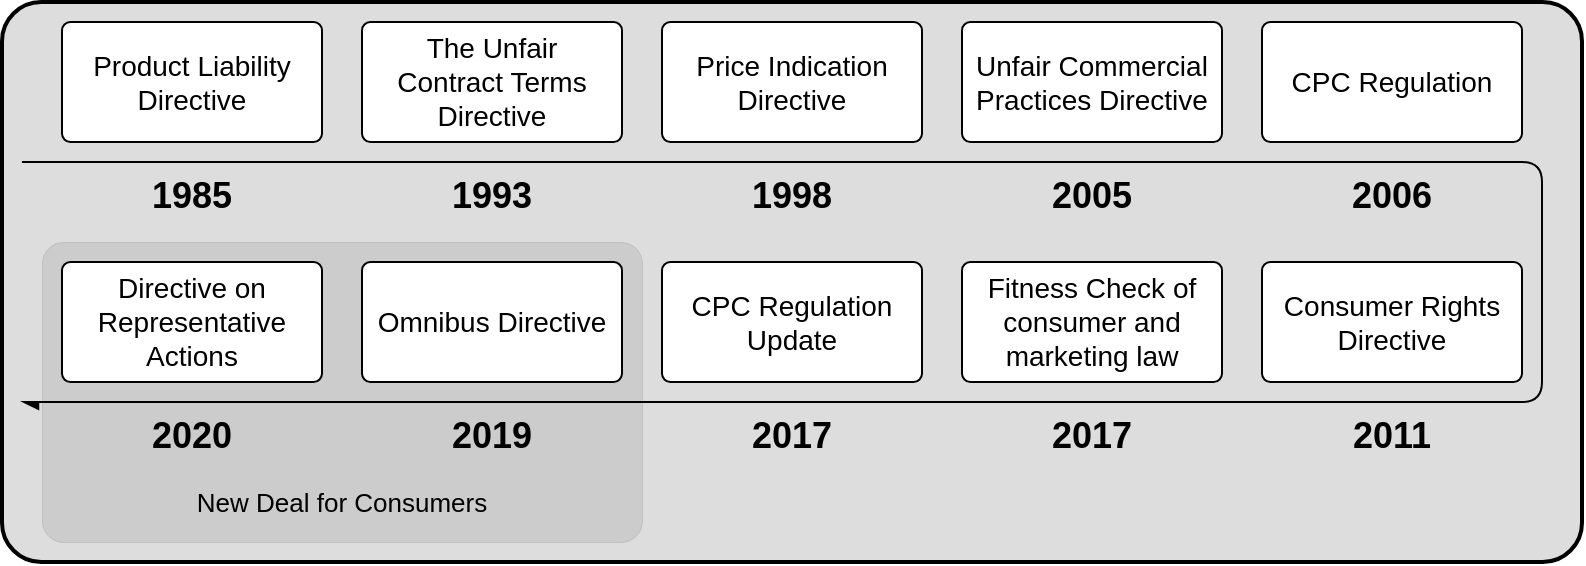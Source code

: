 <mxfile version="24.0.7" type="device">
  <diagram id="6a731a19-8d31-9384-78a2-239565b7b9f0" name="Page-1">
    <mxGraphModel dx="265" dy="759" grid="1" gridSize="10" guides="1" tooltips="1" connect="1" arrows="1" fold="1" page="1" pageScale="1" pageWidth="1169" pageHeight="827" background="none" math="0" shadow="0">
      <root>
        <mxCell id="0" />
        <mxCell id="1" parent="0" />
        <mxCell id="FjUAR1BoDAeiUwxK6PEe-1" value="" style="edgeStyle=none;rounded=1;jumpStyle=none;html=1;shadow=0;labelBackgroundColor=none;startArrow=none;startFill=0;jettySize=auto;orthogonalLoop=1;strokeWidth=3;fontFamily=Helvetica;fontSize=14;fontColor=#FFFFFF;spacing=5;fontStyle=1;exitX=0.5;exitY=1;exitDx=0;exitDy=0;entryX=0.5;entryY=0;entryDx=0;entryDy=0;endArrow=none;endFill=0;" parent="1" edge="1">
          <mxGeometry relative="1" as="geometry">
            <mxPoint x="1305" y="558" as="targetPoint" />
          </mxGeometry>
        </mxCell>
        <mxCell id="FjUAR1BoDAeiUwxK6PEe-2" value="" style="rounded=1;whiteSpace=wrap;html=1;shadow=0;labelBackgroundColor=none;strokeWidth=2;fontFamily=Helvetica;fontSize=14;align=center;spacing=5;fontStyle=0;arcSize=7;perimeterSpacing=2;fillColor=#DDDDDD;strokeColor=#000000;" parent="1" vertex="1">
          <mxGeometry x="1250" y="210" width="790" height="280" as="geometry" />
        </mxCell>
        <mxCell id="FjUAR1BoDAeiUwxK6PEe-3" value="" style="rounded=1;whiteSpace=wrap;html=1;shadow=0;labelBackgroundColor=none;strokeWidth=0;fontFamily=Helvetica;fontSize=14;align=center;spacing=5;fontStyle=0;arcSize=7;perimeterSpacing=2;fillColor=#CCCCCC;strokeColor=#000000;" parent="1" vertex="1">
          <mxGeometry x="1270" y="330" width="300" height="150" as="geometry" />
        </mxCell>
        <mxCell id="FjUAR1BoDAeiUwxK6PEe-4" value="The Unfair Contract Terms Directive" style="rounded=1;whiteSpace=wrap;html=1;shadow=0;labelBackgroundColor=none;strokeWidth=1;fontFamily=Helvetica;fontSize=14;align=center;spacing=5;fontStyle=0;arcSize=7;perimeterSpacing=2;" parent="1" vertex="1">
          <mxGeometry x="1430" y="220" width="130" height="60" as="geometry" />
        </mxCell>
        <mxCell id="FjUAR1BoDAeiUwxK6PEe-5" value="Unfair Commercial Practices Directive" style="rounded=1;whiteSpace=wrap;html=1;shadow=0;labelBackgroundColor=none;strokeWidth=1;fontFamily=Helvetica;fontSize=14;align=center;spacing=5;fontStyle=0;arcSize=7;perimeterSpacing=2;" parent="1" vertex="1">
          <mxGeometry x="1730" y="220" width="130" height="60" as="geometry" />
        </mxCell>
        <mxCell id="FjUAR1BoDAeiUwxK6PEe-6" value="1985" style="text;html=1;whiteSpace=wrap;overflow=hidden;rounded=0;fontStyle=1;fontSize=18;align=center;strokeWidth=0;" parent="1" vertex="1">
          <mxGeometry x="1270" y="290" width="150" height="40" as="geometry" />
        </mxCell>
        <mxCell id="FjUAR1BoDAeiUwxK6PEe-7" value="1993" style="text;html=1;whiteSpace=wrap;overflow=hidden;rounded=0;fontStyle=1;fontSize=18;align=center;strokeWidth=0;" parent="1" vertex="1">
          <mxGeometry x="1420" y="290" width="150" height="40" as="geometry" />
        </mxCell>
        <mxCell id="FjUAR1BoDAeiUwxK6PEe-8" value="1998" style="text;html=1;whiteSpace=wrap;overflow=hidden;rounded=0;fontStyle=1;fontSize=18;align=center;strokeWidth=0;" parent="1" vertex="1">
          <mxGeometry x="1570" y="290" width="150" height="40" as="geometry" />
        </mxCell>
        <mxCell id="FjUAR1BoDAeiUwxK6PEe-9" value="2011" style="text;html=1;whiteSpace=wrap;overflow=hidden;rounded=0;fontStyle=1;fontSize=18;align=center;strokeWidth=0;" parent="1" vertex="1">
          <mxGeometry x="1880" y="410" width="130" height="40" as="geometry" />
        </mxCell>
        <mxCell id="FjUAR1BoDAeiUwxK6PEe-10" value="Omnibus Directive" style="rounded=1;whiteSpace=wrap;html=1;shadow=0;labelBackgroundColor=none;strokeWidth=1;fontFamily=Helvetica;fontSize=14;align=center;spacing=5;fontStyle=0;arcSize=7;perimeterSpacing=0;" parent="1" vertex="1">
          <mxGeometry x="1430" y="340" width="130" height="60" as="geometry" />
        </mxCell>
        <mxCell id="FjUAR1BoDAeiUwxK6PEe-11" value="Directive on Representative Actions" style="rounded=1;whiteSpace=wrap;html=1;shadow=0;labelBackgroundColor=none;strokeWidth=1;fontFamily=Helvetica;fontSize=14;align=center;spacing=5;fontStyle=0;arcSize=7;perimeterSpacing=1;" parent="1" vertex="1">
          <mxGeometry x="1280" y="340" width="130" height="60" as="geometry" />
        </mxCell>
        <mxCell id="FjUAR1BoDAeiUwxK6PEe-12" value="Price Indication Directive" style="rounded=1;whiteSpace=wrap;html=1;shadow=0;labelBackgroundColor=none;strokeWidth=1;fontFamily=Helvetica;fontSize=14;align=center;spacing=5;fontStyle=0;arcSize=7;perimeterSpacing=2;" parent="1" vertex="1">
          <mxGeometry x="1580" y="220" width="130" height="60" as="geometry" />
        </mxCell>
        <mxCell id="FjUAR1BoDAeiUwxK6PEe-13" value="Consumer Rights Directive" style="rounded=1;whiteSpace=wrap;html=1;shadow=0;labelBackgroundColor=none;strokeWidth=1;fontFamily=Helvetica;fontSize=14;align=center;spacing=5;fontStyle=0;arcSize=7;perimeterSpacing=0;" parent="1" vertex="1">
          <mxGeometry x="1880" y="340" width="130" height="60" as="geometry" />
        </mxCell>
        <mxCell id="FjUAR1BoDAeiUwxK6PEe-14" value="" style="curved=0;endArrow=async;html=1;rounded=1;verticalAlign=middle;endFill=1;strokeWidth=1;" parent="1" edge="1">
          <mxGeometry width="50" height="50" relative="1" as="geometry">
            <mxPoint x="1260" y="290" as="sourcePoint" />
            <mxPoint x="1260" y="410" as="targetPoint" />
            <Array as="points">
              <mxPoint x="2020" y="290" />
              <mxPoint x="2020" y="410" />
            </Array>
          </mxGeometry>
        </mxCell>
        <mxCell id="FjUAR1BoDAeiUwxK6PEe-15" value="Product Liability Directive" style="rounded=1;whiteSpace=wrap;html=1;shadow=0;labelBackgroundColor=none;strokeWidth=1;fontFamily=Helvetica;fontSize=14;align=center;spacing=5;fontStyle=0;arcSize=7;perimeterSpacing=2;" parent="1" vertex="1">
          <mxGeometry x="1280" y="220" width="130" height="60" as="geometry" />
        </mxCell>
        <mxCell id="FjUAR1BoDAeiUwxK6PEe-16" value="2005" style="text;html=1;whiteSpace=wrap;overflow=hidden;rounded=0;fontStyle=1;fontSize=18;align=center;strokeWidth=0;" parent="1" vertex="1">
          <mxGeometry x="1720" y="290" width="150" height="40" as="geometry" />
        </mxCell>
        <mxCell id="FjUAR1BoDAeiUwxK6PEe-17" value="CPC Regulation" style="rounded=1;whiteSpace=wrap;html=1;shadow=0;labelBackgroundColor=none;strokeWidth=1;fontFamily=Helvetica;fontSize=14;align=center;spacing=5;fontStyle=0;arcSize=7;perimeterSpacing=2;" parent="1" vertex="1">
          <mxGeometry x="1880" y="220" width="130" height="60" as="geometry" />
        </mxCell>
        <mxCell id="FjUAR1BoDAeiUwxK6PEe-18" value="2006" style="text;html=1;whiteSpace=wrap;overflow=hidden;rounded=0;fontStyle=1;fontSize=18;align=center;strokeWidth=0;" parent="1" vertex="1">
          <mxGeometry x="1870" y="290" width="150" height="40" as="geometry" />
        </mxCell>
        <mxCell id="FjUAR1BoDAeiUwxK6PEe-19" value="CPC Regulation Update" style="rounded=1;whiteSpace=wrap;html=1;shadow=0;labelBackgroundColor=none;strokeWidth=1;fontFamily=Helvetica;fontSize=14;align=center;spacing=5;fontStyle=0;arcSize=7;perimeterSpacing=0;" parent="1" vertex="1">
          <mxGeometry x="1580" y="340" width="130" height="60" as="geometry" />
        </mxCell>
        <mxCell id="FjUAR1BoDAeiUwxK6PEe-20" value="2017" style="text;html=1;whiteSpace=wrap;overflow=hidden;rounded=0;fontStyle=1;fontSize=18;align=center;strokeWidth=0;" parent="1" vertex="1">
          <mxGeometry x="1730" y="410" width="130" height="40" as="geometry" />
        </mxCell>
        <mxCell id="FjUAR1BoDAeiUwxK6PEe-21" value="2019" style="text;html=1;whiteSpace=wrap;overflow=hidden;rounded=0;fontStyle=1;fontSize=18;align=center;strokeWidth=0;" parent="1" vertex="1">
          <mxGeometry x="1430" y="410" width="130" height="40" as="geometry" />
        </mxCell>
        <mxCell id="FjUAR1BoDAeiUwxK6PEe-22" value="2020" style="text;html=1;whiteSpace=wrap;overflow=hidden;rounded=0;fontStyle=1;fontSize=18;align=center;strokeWidth=0;" parent="1" vertex="1">
          <mxGeometry x="1280" y="410" width="130" height="40" as="geometry" />
        </mxCell>
        <mxCell id="FjUAR1BoDAeiUwxK6PEe-23" value="New Deal for Consumers" style="text;html=1;align=center;verticalAlign=middle;whiteSpace=wrap;rounded=0;strokeWidth=0;fontStyle=0;fontSize=13;" parent="1" vertex="1">
          <mxGeometry x="1270" y="430" width="300" height="60" as="geometry" />
        </mxCell>
        <mxCell id="FjUAR1BoDAeiUwxK6PEe-28" value="&lt;p class=&quot;ecl-page-header-standardised__title ecl-u-mb-xl&quot;&gt;&lt;font size=&quot;1&quot;&gt;&lt;span style=&quot;font-weight: normal; font-size: 14px;&quot;&gt;Fitness Check of consumer and marketing law&lt;/span&gt;&lt;/font&gt;&lt;/p&gt;" style="rounded=1;whiteSpace=wrap;html=1;shadow=0;labelBackgroundColor=none;strokeWidth=1;fontFamily=Helvetica;fontSize=14;align=center;spacing=5;fontStyle=0;arcSize=7;perimeterSpacing=0;strokeColor=#000000;" parent="1" vertex="1">
          <mxGeometry x="1730" y="340" width="130" height="60" as="geometry" />
        </mxCell>
        <mxCell id="FjUAR1BoDAeiUwxK6PEe-30" value="2017" style="text;html=1;whiteSpace=wrap;overflow=hidden;rounded=0;fontStyle=1;fontSize=18;align=center;strokeWidth=0;" parent="1" vertex="1">
          <mxGeometry x="1580" y="410" width="130" height="40" as="geometry" />
        </mxCell>
      </root>
    </mxGraphModel>
  </diagram>
</mxfile>
